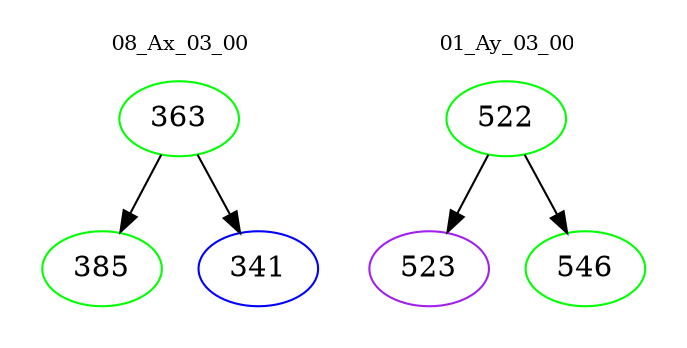 digraph{
subgraph cluster_0 {
color = white
label = "08_Ax_03_00";
fontsize=10;
T0_363 [label="363", color="green"]
T0_363 -> T0_385 [color="black"]
T0_385 [label="385", color="green"]
T0_363 -> T0_341 [color="black"]
T0_341 [label="341", color="blue"]
}
subgraph cluster_1 {
color = white
label = "01_Ay_03_00";
fontsize=10;
T1_522 [label="522", color="green"]
T1_522 -> T1_523 [color="black"]
T1_523 [label="523", color="purple"]
T1_522 -> T1_546 [color="black"]
T1_546 [label="546", color="green"]
}
}
